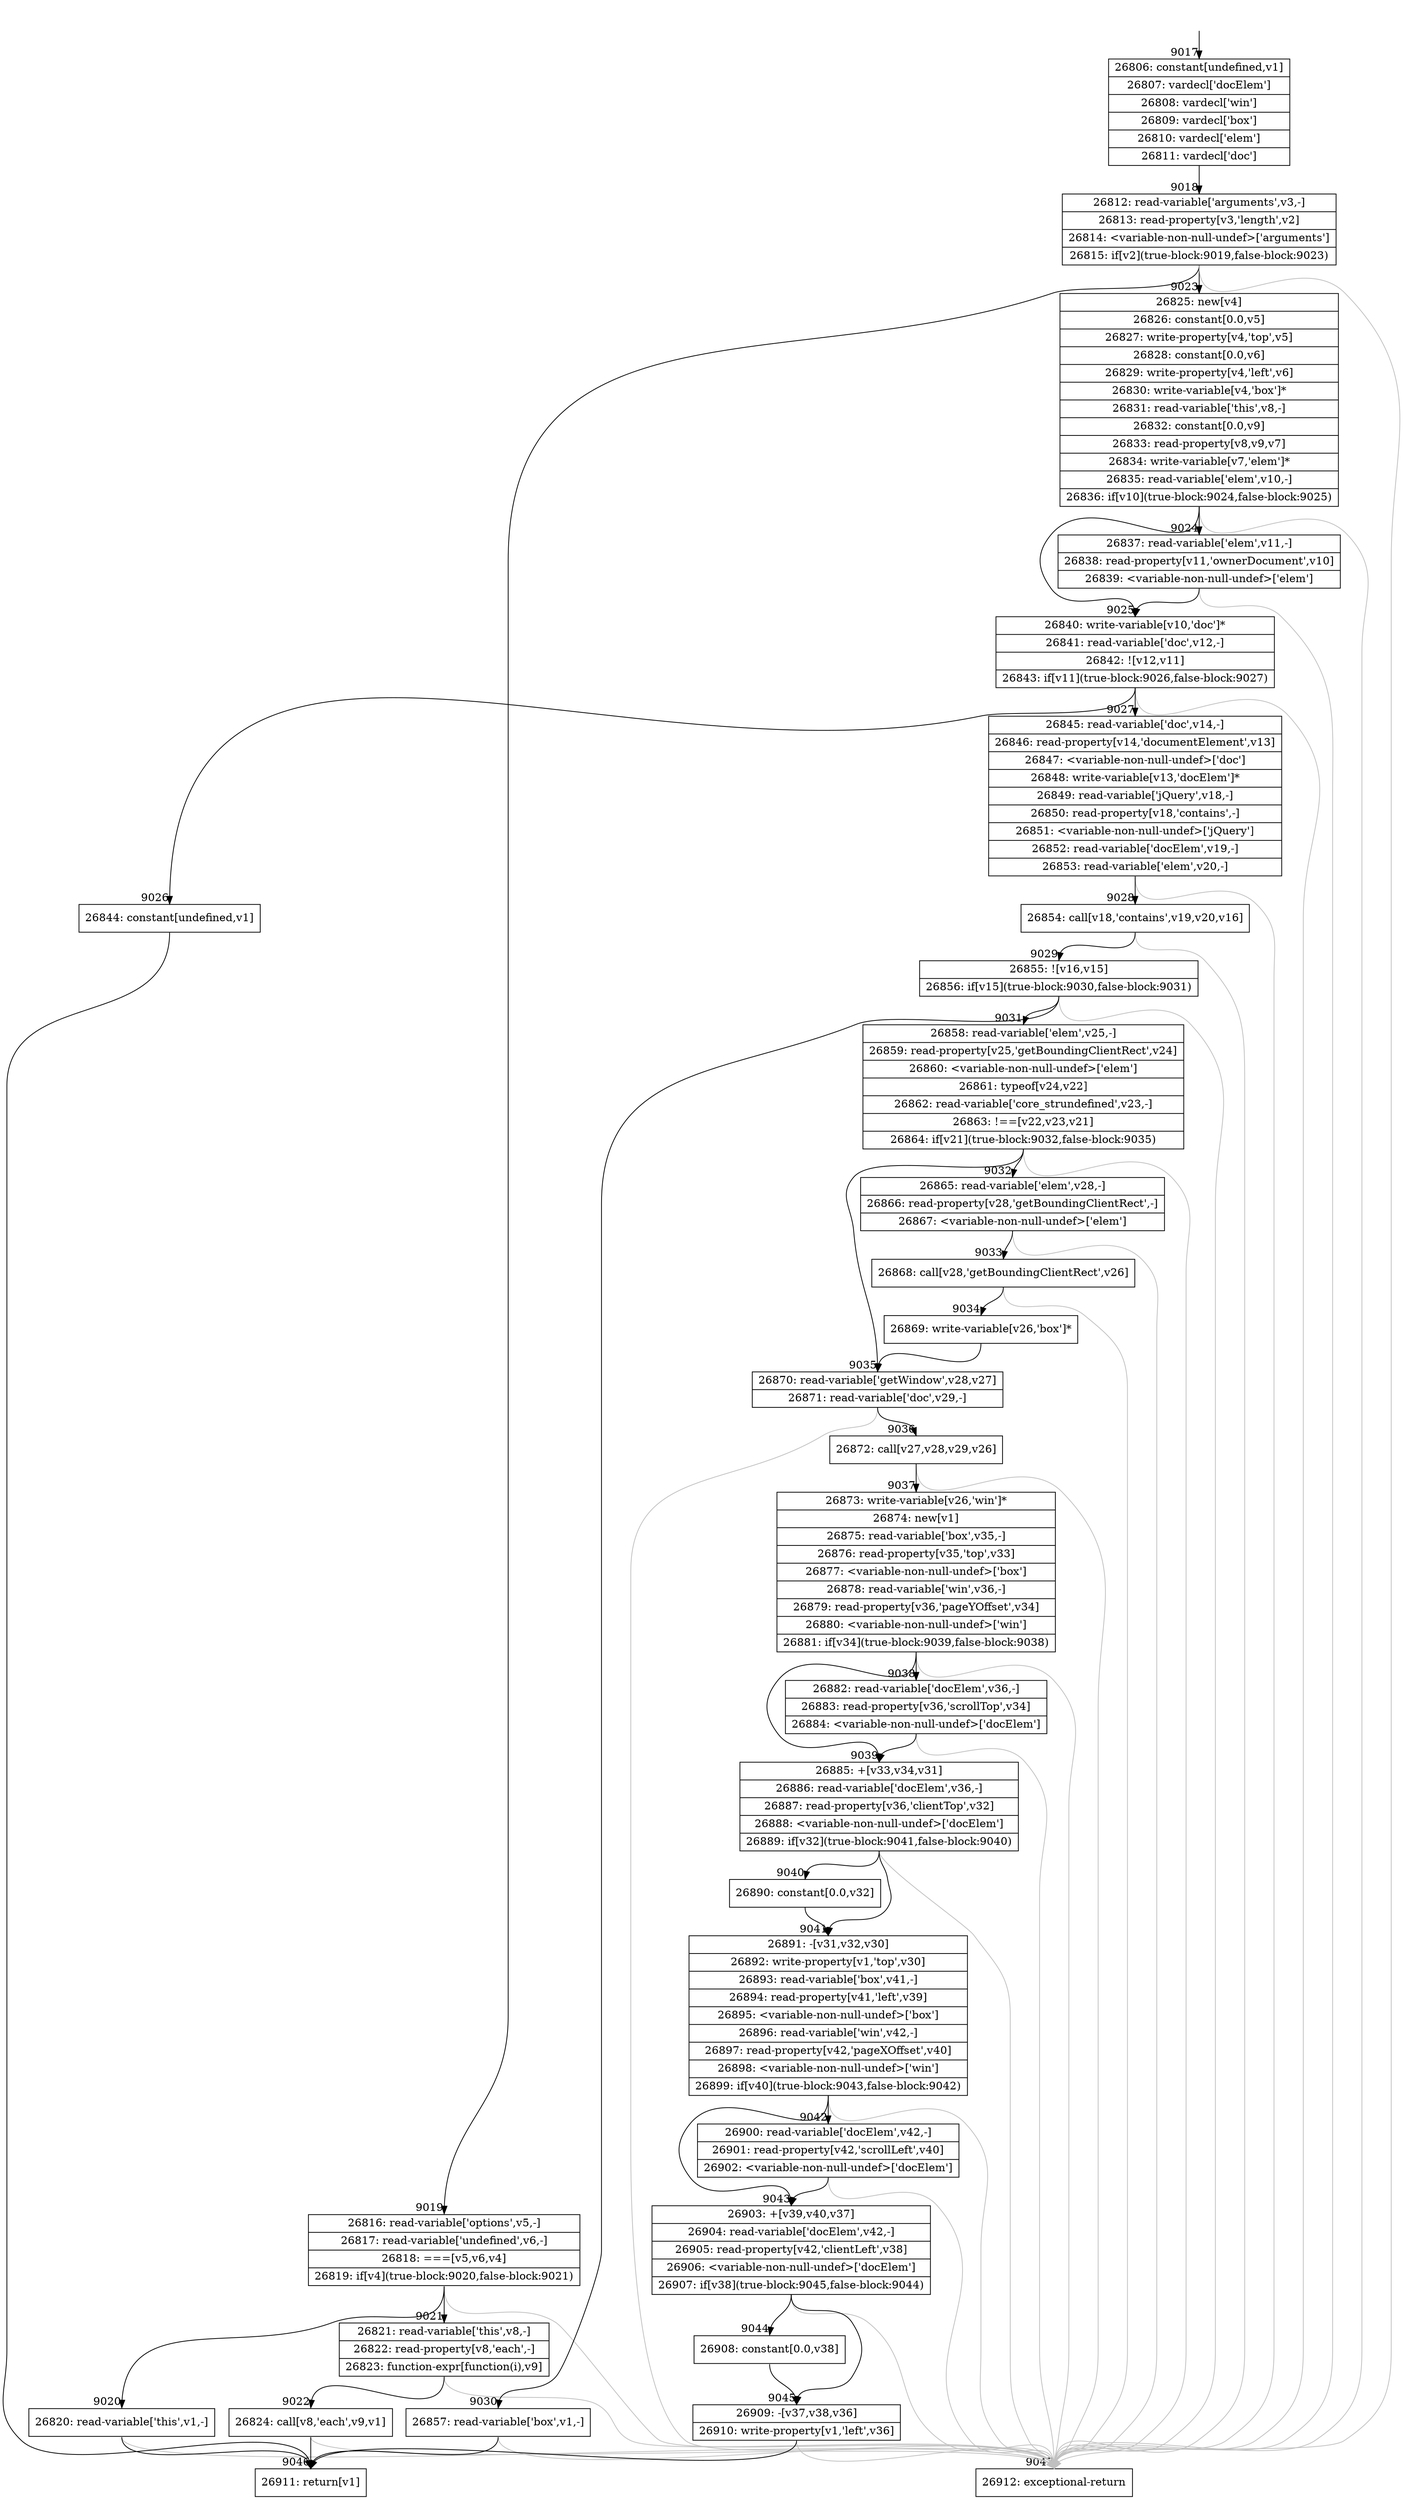 digraph {
rankdir="TD"
BB_entry564[shape=none,label=""];
BB_entry564 -> BB9017 [tailport=s, headport=n, headlabel="    9017"]
BB9017 [shape=record label="{26806: constant[undefined,v1]|26807: vardecl['docElem']|26808: vardecl['win']|26809: vardecl['box']|26810: vardecl['elem']|26811: vardecl['doc']}" ] 
BB9017 -> BB9018 [tailport=s, headport=n, headlabel="      9018"]
BB9018 [shape=record label="{26812: read-variable['arguments',v3,-]|26813: read-property[v3,'length',v2]|26814: \<variable-non-null-undef\>['arguments']|26815: if[v2](true-block:9019,false-block:9023)}" ] 
BB9018 -> BB9019 [tailport=s, headport=n, headlabel="      9019"]
BB9018 -> BB9023 [tailport=s, headport=n, headlabel="      9023"]
BB9018 -> BB9047 [tailport=s, headport=n, color=gray, headlabel="      9047"]
BB9019 [shape=record label="{26816: read-variable['options',v5,-]|26817: read-variable['undefined',v6,-]|26818: ===[v5,v6,v4]|26819: if[v4](true-block:9020,false-block:9021)}" ] 
BB9019 -> BB9020 [tailport=s, headport=n, headlabel="      9020"]
BB9019 -> BB9021 [tailport=s, headport=n, headlabel="      9021"]
BB9019 -> BB9047 [tailport=s, headport=n, color=gray]
BB9020 [shape=record label="{26820: read-variable['this',v1,-]}" ] 
BB9020 -> BB9046 [tailport=s, headport=n, headlabel="      9046"]
BB9020 -> BB9047 [tailport=s, headport=n, color=gray]
BB9021 [shape=record label="{26821: read-variable['this',v8,-]|26822: read-property[v8,'each',-]|26823: function-expr[function(i),v9]}" ] 
BB9021 -> BB9022 [tailport=s, headport=n, headlabel="      9022"]
BB9021 -> BB9047 [tailport=s, headport=n, color=gray]
BB9022 [shape=record label="{26824: call[v8,'each',v9,v1]}" ] 
BB9022 -> BB9046 [tailport=s, headport=n]
BB9022 -> BB9047 [tailport=s, headport=n, color=gray]
BB9023 [shape=record label="{26825: new[v4]|26826: constant[0.0,v5]|26827: write-property[v4,'top',v5]|26828: constant[0.0,v6]|26829: write-property[v4,'left',v6]|26830: write-variable[v4,'box']*|26831: read-variable['this',v8,-]|26832: constant[0.0,v9]|26833: read-property[v8,v9,v7]|26834: write-variable[v7,'elem']*|26835: read-variable['elem',v10,-]|26836: if[v10](true-block:9024,false-block:9025)}" ] 
BB9023 -> BB9025 [tailport=s, headport=n, headlabel="      9025"]
BB9023 -> BB9024 [tailport=s, headport=n, headlabel="      9024"]
BB9023 -> BB9047 [tailport=s, headport=n, color=gray]
BB9024 [shape=record label="{26837: read-variable['elem',v11,-]|26838: read-property[v11,'ownerDocument',v10]|26839: \<variable-non-null-undef\>['elem']}" ] 
BB9024 -> BB9025 [tailport=s, headport=n]
BB9024 -> BB9047 [tailport=s, headport=n, color=gray]
BB9025 [shape=record label="{26840: write-variable[v10,'doc']*|26841: read-variable['doc',v12,-]|26842: ![v12,v11]|26843: if[v11](true-block:9026,false-block:9027)}" ] 
BB9025 -> BB9026 [tailport=s, headport=n, headlabel="      9026"]
BB9025 -> BB9027 [tailport=s, headport=n, headlabel="      9027"]
BB9025 -> BB9047 [tailport=s, headport=n, color=gray]
BB9026 [shape=record label="{26844: constant[undefined,v1]}" ] 
BB9026 -> BB9046 [tailport=s, headport=n]
BB9027 [shape=record label="{26845: read-variable['doc',v14,-]|26846: read-property[v14,'documentElement',v13]|26847: \<variable-non-null-undef\>['doc']|26848: write-variable[v13,'docElem']*|26849: read-variable['jQuery',v18,-]|26850: read-property[v18,'contains',-]|26851: \<variable-non-null-undef\>['jQuery']|26852: read-variable['docElem',v19,-]|26853: read-variable['elem',v20,-]}" ] 
BB9027 -> BB9028 [tailport=s, headport=n, headlabel="      9028"]
BB9027 -> BB9047 [tailport=s, headport=n, color=gray]
BB9028 [shape=record label="{26854: call[v18,'contains',v19,v20,v16]}" ] 
BB9028 -> BB9029 [tailport=s, headport=n, headlabel="      9029"]
BB9028 -> BB9047 [tailport=s, headport=n, color=gray]
BB9029 [shape=record label="{26855: ![v16,v15]|26856: if[v15](true-block:9030,false-block:9031)}" ] 
BB9029 -> BB9030 [tailport=s, headport=n, headlabel="      9030"]
BB9029 -> BB9031 [tailport=s, headport=n, headlabel="      9031"]
BB9029 -> BB9047 [tailport=s, headport=n, color=gray]
BB9030 [shape=record label="{26857: read-variable['box',v1,-]}" ] 
BB9030 -> BB9046 [tailport=s, headport=n]
BB9030 -> BB9047 [tailport=s, headport=n, color=gray]
BB9031 [shape=record label="{26858: read-variable['elem',v25,-]|26859: read-property[v25,'getBoundingClientRect',v24]|26860: \<variable-non-null-undef\>['elem']|26861: typeof[v24,v22]|26862: read-variable['core_strundefined',v23,-]|26863: !==[v22,v23,v21]|26864: if[v21](true-block:9032,false-block:9035)}" ] 
BB9031 -> BB9032 [tailport=s, headport=n, headlabel="      9032"]
BB9031 -> BB9035 [tailport=s, headport=n, headlabel="      9035"]
BB9031 -> BB9047 [tailport=s, headport=n, color=gray]
BB9032 [shape=record label="{26865: read-variable['elem',v28,-]|26866: read-property[v28,'getBoundingClientRect',-]|26867: \<variable-non-null-undef\>['elem']}" ] 
BB9032 -> BB9033 [tailport=s, headport=n, headlabel="      9033"]
BB9032 -> BB9047 [tailport=s, headport=n, color=gray]
BB9033 [shape=record label="{26868: call[v28,'getBoundingClientRect',v26]}" ] 
BB9033 -> BB9034 [tailport=s, headport=n, headlabel="      9034"]
BB9033 -> BB9047 [tailport=s, headport=n, color=gray]
BB9034 [shape=record label="{26869: write-variable[v26,'box']*}" ] 
BB9034 -> BB9035 [tailport=s, headport=n]
BB9035 [shape=record label="{26870: read-variable['getWindow',v28,v27]|26871: read-variable['doc',v29,-]}" ] 
BB9035 -> BB9036 [tailport=s, headport=n, headlabel="      9036"]
BB9035 -> BB9047 [tailport=s, headport=n, color=gray]
BB9036 [shape=record label="{26872: call[v27,v28,v29,v26]}" ] 
BB9036 -> BB9037 [tailport=s, headport=n, headlabel="      9037"]
BB9036 -> BB9047 [tailport=s, headport=n, color=gray]
BB9037 [shape=record label="{26873: write-variable[v26,'win']*|26874: new[v1]|26875: read-variable['box',v35,-]|26876: read-property[v35,'top',v33]|26877: \<variable-non-null-undef\>['box']|26878: read-variable['win',v36,-]|26879: read-property[v36,'pageYOffset',v34]|26880: \<variable-non-null-undef\>['win']|26881: if[v34](true-block:9039,false-block:9038)}" ] 
BB9037 -> BB9039 [tailport=s, headport=n, headlabel="      9039"]
BB9037 -> BB9038 [tailport=s, headport=n, headlabel="      9038"]
BB9037 -> BB9047 [tailport=s, headport=n, color=gray]
BB9038 [shape=record label="{26882: read-variable['docElem',v36,-]|26883: read-property[v36,'scrollTop',v34]|26884: \<variable-non-null-undef\>['docElem']}" ] 
BB9038 -> BB9039 [tailport=s, headport=n]
BB9038 -> BB9047 [tailport=s, headport=n, color=gray]
BB9039 [shape=record label="{26885: +[v33,v34,v31]|26886: read-variable['docElem',v36,-]|26887: read-property[v36,'clientTop',v32]|26888: \<variable-non-null-undef\>['docElem']|26889: if[v32](true-block:9041,false-block:9040)}" ] 
BB9039 -> BB9041 [tailport=s, headport=n, headlabel="      9041"]
BB9039 -> BB9040 [tailport=s, headport=n, headlabel="      9040"]
BB9039 -> BB9047 [tailport=s, headport=n, color=gray]
BB9040 [shape=record label="{26890: constant[0.0,v32]}" ] 
BB9040 -> BB9041 [tailport=s, headport=n]
BB9041 [shape=record label="{26891: -[v31,v32,v30]|26892: write-property[v1,'top',v30]|26893: read-variable['box',v41,-]|26894: read-property[v41,'left',v39]|26895: \<variable-non-null-undef\>['box']|26896: read-variable['win',v42,-]|26897: read-property[v42,'pageXOffset',v40]|26898: \<variable-non-null-undef\>['win']|26899: if[v40](true-block:9043,false-block:9042)}" ] 
BB9041 -> BB9043 [tailport=s, headport=n, headlabel="      9043"]
BB9041 -> BB9042 [tailport=s, headport=n, headlabel="      9042"]
BB9041 -> BB9047 [tailport=s, headport=n, color=gray]
BB9042 [shape=record label="{26900: read-variable['docElem',v42,-]|26901: read-property[v42,'scrollLeft',v40]|26902: \<variable-non-null-undef\>['docElem']}" ] 
BB9042 -> BB9043 [tailport=s, headport=n]
BB9042 -> BB9047 [tailport=s, headport=n, color=gray]
BB9043 [shape=record label="{26903: +[v39,v40,v37]|26904: read-variable['docElem',v42,-]|26905: read-property[v42,'clientLeft',v38]|26906: \<variable-non-null-undef\>['docElem']|26907: if[v38](true-block:9045,false-block:9044)}" ] 
BB9043 -> BB9045 [tailport=s, headport=n, headlabel="      9045"]
BB9043 -> BB9044 [tailport=s, headport=n, headlabel="      9044"]
BB9043 -> BB9047 [tailport=s, headport=n, color=gray]
BB9044 [shape=record label="{26908: constant[0.0,v38]}" ] 
BB9044 -> BB9045 [tailport=s, headport=n]
BB9045 [shape=record label="{26909: -[v37,v38,v36]|26910: write-property[v1,'left',v36]}" ] 
BB9045 -> BB9046 [tailport=s, headport=n]
BB9045 -> BB9047 [tailport=s, headport=n, color=gray]
BB9046 [shape=record label="{26911: return[v1]}" ] 
BB9047 [shape=record label="{26912: exceptional-return}" ] 
}
